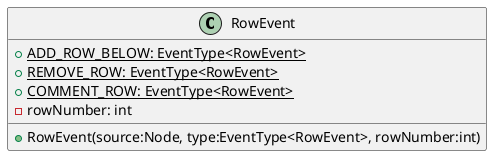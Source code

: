 @startuml

    class RowEvent {
        {static} +ADD_ROW_BELOW: EventType<RowEvent>
        {static} +REMOVE_ROW: EventType<RowEvent>
        {static} +COMMENT_ROW: EventType<RowEvent>
        -rowNumber: int
        +RowEvent(source:Node, type:EventType<RowEvent>, rowNumber:int)
    }

@enduml
